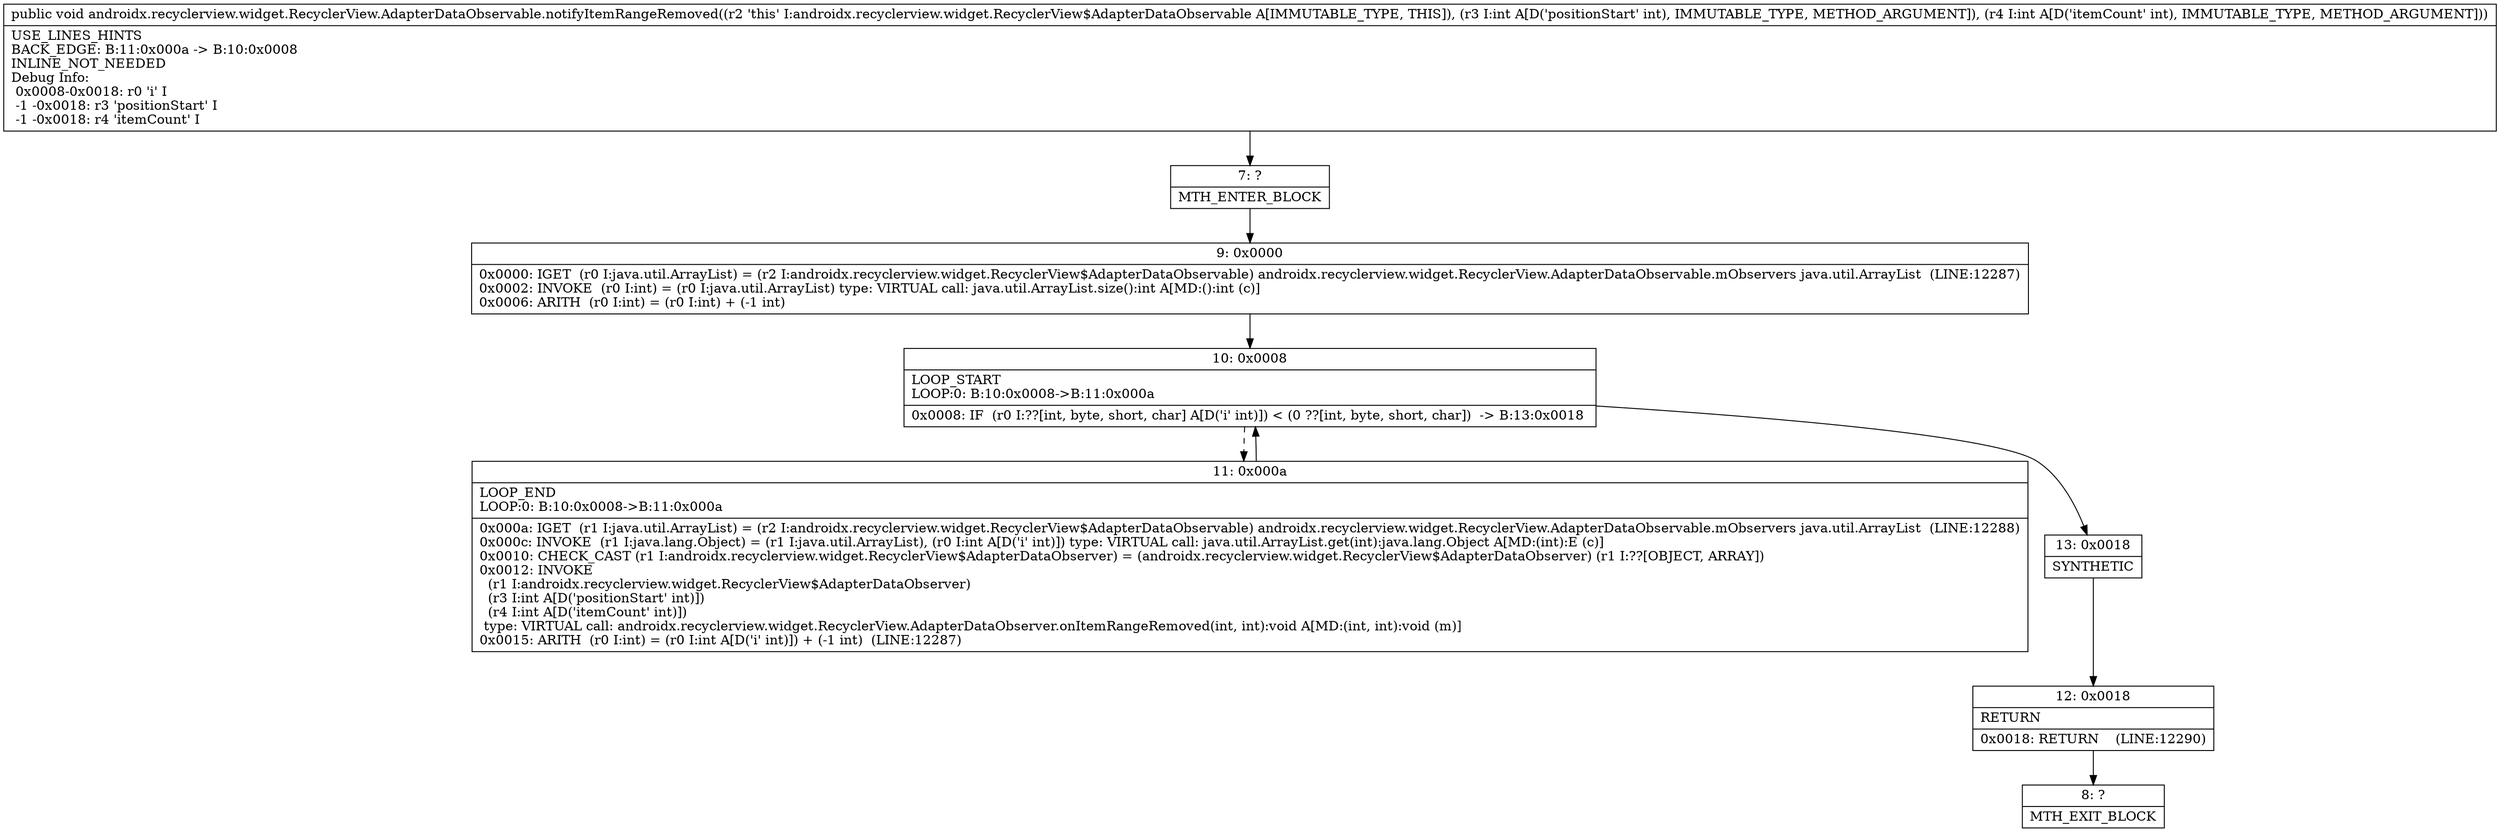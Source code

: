 digraph "CFG forandroidx.recyclerview.widget.RecyclerView.AdapterDataObservable.notifyItemRangeRemoved(II)V" {
Node_7 [shape=record,label="{7\:\ ?|MTH_ENTER_BLOCK\l}"];
Node_9 [shape=record,label="{9\:\ 0x0000|0x0000: IGET  (r0 I:java.util.ArrayList) = (r2 I:androidx.recyclerview.widget.RecyclerView$AdapterDataObservable) androidx.recyclerview.widget.RecyclerView.AdapterDataObservable.mObservers java.util.ArrayList  (LINE:12287)\l0x0002: INVOKE  (r0 I:int) = (r0 I:java.util.ArrayList) type: VIRTUAL call: java.util.ArrayList.size():int A[MD:():int (c)]\l0x0006: ARITH  (r0 I:int) = (r0 I:int) + (\-1 int) \l}"];
Node_10 [shape=record,label="{10\:\ 0x0008|LOOP_START\lLOOP:0: B:10:0x0008\-\>B:11:0x000a\l|0x0008: IF  (r0 I:??[int, byte, short, char] A[D('i' int)]) \< (0 ??[int, byte, short, char])  \-\> B:13:0x0018 \l}"];
Node_11 [shape=record,label="{11\:\ 0x000a|LOOP_END\lLOOP:0: B:10:0x0008\-\>B:11:0x000a\l|0x000a: IGET  (r1 I:java.util.ArrayList) = (r2 I:androidx.recyclerview.widget.RecyclerView$AdapterDataObservable) androidx.recyclerview.widget.RecyclerView.AdapterDataObservable.mObservers java.util.ArrayList  (LINE:12288)\l0x000c: INVOKE  (r1 I:java.lang.Object) = (r1 I:java.util.ArrayList), (r0 I:int A[D('i' int)]) type: VIRTUAL call: java.util.ArrayList.get(int):java.lang.Object A[MD:(int):E (c)]\l0x0010: CHECK_CAST (r1 I:androidx.recyclerview.widget.RecyclerView$AdapterDataObserver) = (androidx.recyclerview.widget.RecyclerView$AdapterDataObserver) (r1 I:??[OBJECT, ARRAY]) \l0x0012: INVOKE  \l  (r1 I:androidx.recyclerview.widget.RecyclerView$AdapterDataObserver)\l  (r3 I:int A[D('positionStart' int)])\l  (r4 I:int A[D('itemCount' int)])\l type: VIRTUAL call: androidx.recyclerview.widget.RecyclerView.AdapterDataObserver.onItemRangeRemoved(int, int):void A[MD:(int, int):void (m)]\l0x0015: ARITH  (r0 I:int) = (r0 I:int A[D('i' int)]) + (\-1 int)  (LINE:12287)\l}"];
Node_13 [shape=record,label="{13\:\ 0x0018|SYNTHETIC\l}"];
Node_12 [shape=record,label="{12\:\ 0x0018|RETURN\l|0x0018: RETURN    (LINE:12290)\l}"];
Node_8 [shape=record,label="{8\:\ ?|MTH_EXIT_BLOCK\l}"];
MethodNode[shape=record,label="{public void androidx.recyclerview.widget.RecyclerView.AdapterDataObservable.notifyItemRangeRemoved((r2 'this' I:androidx.recyclerview.widget.RecyclerView$AdapterDataObservable A[IMMUTABLE_TYPE, THIS]), (r3 I:int A[D('positionStart' int), IMMUTABLE_TYPE, METHOD_ARGUMENT]), (r4 I:int A[D('itemCount' int), IMMUTABLE_TYPE, METHOD_ARGUMENT]))  | USE_LINES_HINTS\lBACK_EDGE: B:11:0x000a \-\> B:10:0x0008\lINLINE_NOT_NEEDED\lDebug Info:\l  0x0008\-0x0018: r0 'i' I\l  \-1 \-0x0018: r3 'positionStart' I\l  \-1 \-0x0018: r4 'itemCount' I\l}"];
MethodNode -> Node_7;Node_7 -> Node_9;
Node_9 -> Node_10;
Node_10 -> Node_11[style=dashed];
Node_10 -> Node_13;
Node_11 -> Node_10;
Node_13 -> Node_12;
Node_12 -> Node_8;
}

